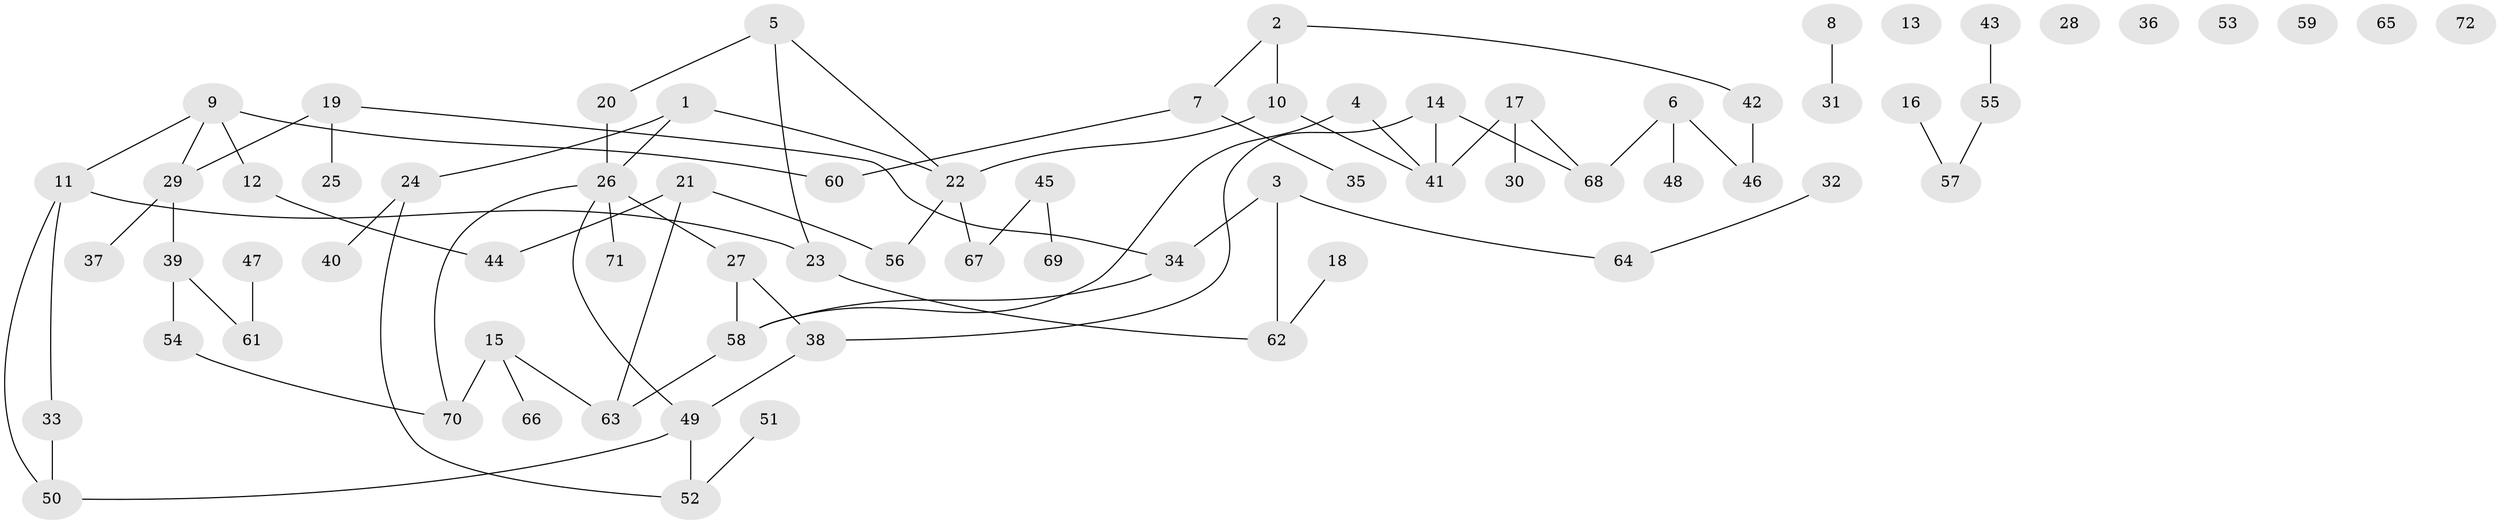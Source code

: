 // coarse degree distribution, {4: 0.16666666666666666, 6: 0.027777777777777776, 3: 0.3333333333333333, 2: 0.25, 1: 0.19444444444444445, 5: 0.027777777777777776}
// Generated by graph-tools (version 1.1) at 2025/35/03/04/25 23:35:50]
// undirected, 72 vertices, 78 edges
graph export_dot {
  node [color=gray90,style=filled];
  1;
  2;
  3;
  4;
  5;
  6;
  7;
  8;
  9;
  10;
  11;
  12;
  13;
  14;
  15;
  16;
  17;
  18;
  19;
  20;
  21;
  22;
  23;
  24;
  25;
  26;
  27;
  28;
  29;
  30;
  31;
  32;
  33;
  34;
  35;
  36;
  37;
  38;
  39;
  40;
  41;
  42;
  43;
  44;
  45;
  46;
  47;
  48;
  49;
  50;
  51;
  52;
  53;
  54;
  55;
  56;
  57;
  58;
  59;
  60;
  61;
  62;
  63;
  64;
  65;
  66;
  67;
  68;
  69;
  70;
  71;
  72;
  1 -- 22;
  1 -- 24;
  1 -- 26;
  2 -- 7;
  2 -- 10;
  2 -- 42;
  3 -- 34;
  3 -- 62;
  3 -- 64;
  4 -- 41;
  4 -- 58;
  5 -- 20;
  5 -- 22;
  5 -- 23;
  6 -- 46;
  6 -- 48;
  6 -- 68;
  7 -- 35;
  7 -- 60;
  8 -- 31;
  9 -- 11;
  9 -- 12;
  9 -- 29;
  9 -- 60;
  10 -- 22;
  10 -- 41;
  11 -- 23;
  11 -- 33;
  11 -- 50;
  12 -- 44;
  14 -- 38;
  14 -- 41;
  14 -- 68;
  15 -- 63;
  15 -- 66;
  15 -- 70;
  16 -- 57;
  17 -- 30;
  17 -- 41;
  17 -- 68;
  18 -- 62;
  19 -- 25;
  19 -- 29;
  19 -- 34;
  20 -- 26;
  21 -- 44;
  21 -- 56;
  21 -- 63;
  22 -- 56;
  22 -- 67;
  23 -- 62;
  24 -- 40;
  24 -- 52;
  26 -- 27;
  26 -- 49;
  26 -- 70;
  26 -- 71;
  27 -- 38;
  27 -- 58;
  29 -- 37;
  29 -- 39;
  32 -- 64;
  33 -- 50;
  34 -- 58;
  38 -- 49;
  39 -- 54;
  39 -- 61;
  42 -- 46;
  43 -- 55;
  45 -- 67;
  45 -- 69;
  47 -- 61;
  49 -- 50;
  49 -- 52;
  51 -- 52;
  54 -- 70;
  55 -- 57;
  58 -- 63;
}
